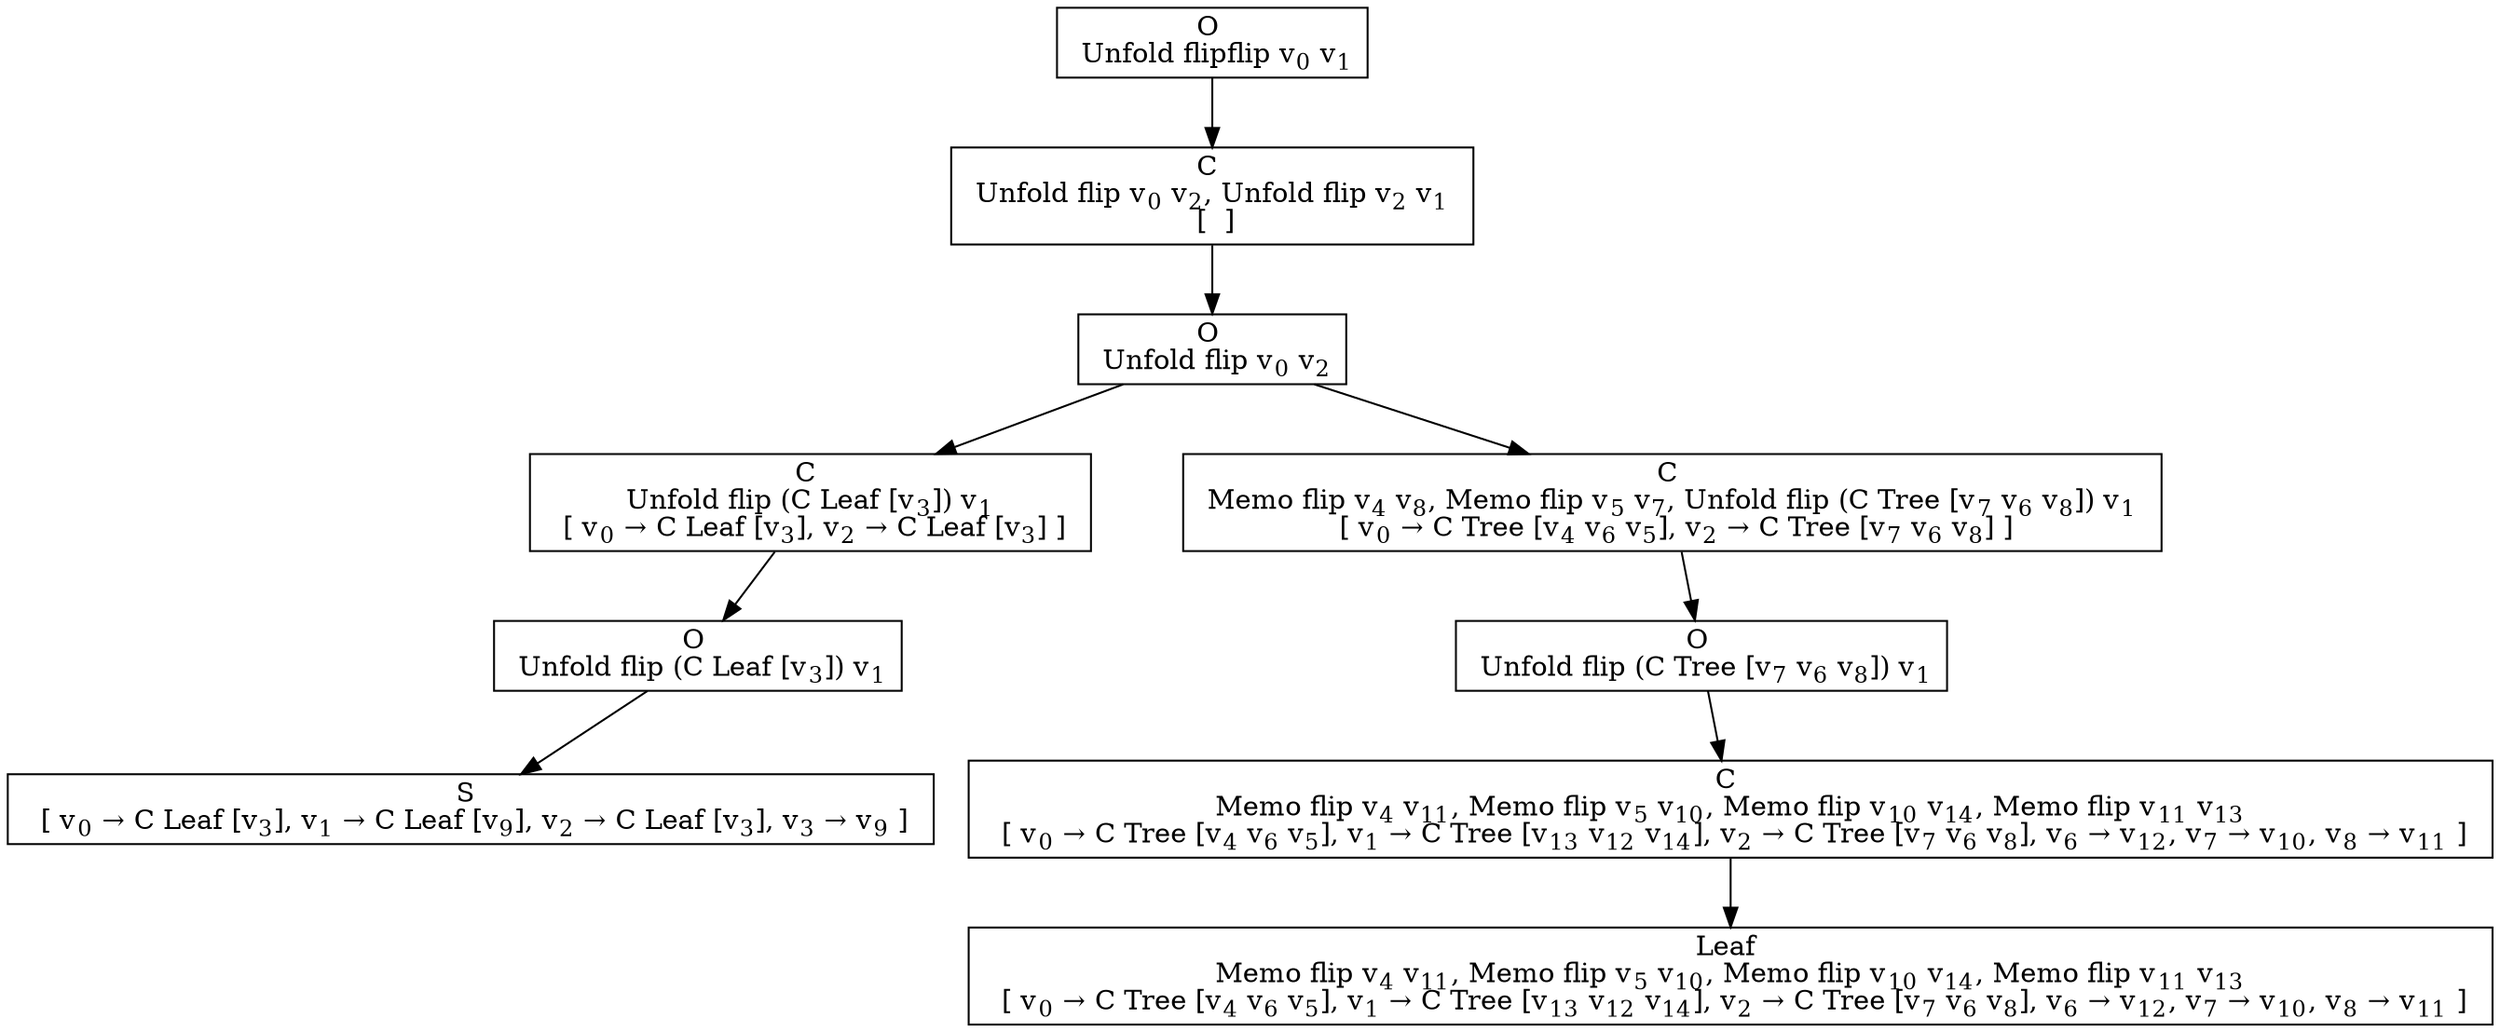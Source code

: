 digraph {
    graph [rankdir=TB
          ,bgcolor=transparent];
    node [shape=box
         ,fillcolor=white
         ,style=filled];
    0 [label=<O <BR/> Unfold flipflip v<SUB>0</SUB> v<SUB>1</SUB>>];
    1 [label=<C <BR/> Unfold flip v<SUB>0</SUB> v<SUB>2</SUB>, Unfold flip v<SUB>2</SUB> v<SUB>1</SUB> <BR/>  [  ] >];
    2 [label=<O <BR/> Unfold flip v<SUB>0</SUB> v<SUB>2</SUB>>];
    3 [label=<C <BR/> Unfold flip (C Leaf [v<SUB>3</SUB>]) v<SUB>1</SUB> <BR/>  [ v<SUB>0</SUB> &rarr; C Leaf [v<SUB>3</SUB>], v<SUB>2</SUB> &rarr; C Leaf [v<SUB>3</SUB>] ] >];
    4 [label=<C <BR/> Memo flip v<SUB>4</SUB> v<SUB>8</SUB>, Memo flip v<SUB>5</SUB> v<SUB>7</SUB>, Unfold flip (C Tree [v<SUB>7</SUB> v<SUB>6</SUB> v<SUB>8</SUB>]) v<SUB>1</SUB> <BR/>  [ v<SUB>0</SUB> &rarr; C Tree [v<SUB>4</SUB> v<SUB>6</SUB> v<SUB>5</SUB>], v<SUB>2</SUB> &rarr; C Tree [v<SUB>7</SUB> v<SUB>6</SUB> v<SUB>8</SUB>] ] >];
    5 [label=<O <BR/> Unfold flip (C Leaf [v<SUB>3</SUB>]) v<SUB>1</SUB>>];
    6 [label=<S <BR/>  [ v<SUB>0</SUB> &rarr; C Leaf [v<SUB>3</SUB>], v<SUB>1</SUB> &rarr; C Leaf [v<SUB>9</SUB>], v<SUB>2</SUB> &rarr; C Leaf [v<SUB>3</SUB>], v<SUB>3</SUB> &rarr; v<SUB>9</SUB> ] >];
    7 [label=<O <BR/> Unfold flip (C Tree [v<SUB>7</SUB> v<SUB>6</SUB> v<SUB>8</SUB>]) v<SUB>1</SUB>>];
    8 [label=<C <BR/> Memo flip v<SUB>4</SUB> v<SUB>11</SUB>, Memo flip v<SUB>5</SUB> v<SUB>10</SUB>, Memo flip v<SUB>10</SUB> v<SUB>14</SUB>, Memo flip v<SUB>11</SUB> v<SUB>13</SUB> <BR/>  [ v<SUB>0</SUB> &rarr; C Tree [v<SUB>4</SUB> v<SUB>6</SUB> v<SUB>5</SUB>], v<SUB>1</SUB> &rarr; C Tree [v<SUB>13</SUB> v<SUB>12</SUB> v<SUB>14</SUB>], v<SUB>2</SUB> &rarr; C Tree [v<SUB>7</SUB> v<SUB>6</SUB> v<SUB>8</SUB>], v<SUB>6</SUB> &rarr; v<SUB>12</SUB>, v<SUB>7</SUB> &rarr; v<SUB>10</SUB>, v<SUB>8</SUB> &rarr; v<SUB>11</SUB> ] >];
    9 [label=<Leaf <BR/> Memo flip v<SUB>4</SUB> v<SUB>11</SUB>, Memo flip v<SUB>5</SUB> v<SUB>10</SUB>, Memo flip v<SUB>10</SUB> v<SUB>14</SUB>, Memo flip v<SUB>11</SUB> v<SUB>13</SUB> <BR/>  [ v<SUB>0</SUB> &rarr; C Tree [v<SUB>4</SUB> v<SUB>6</SUB> v<SUB>5</SUB>], v<SUB>1</SUB> &rarr; C Tree [v<SUB>13</SUB> v<SUB>12</SUB> v<SUB>14</SUB>], v<SUB>2</SUB> &rarr; C Tree [v<SUB>7</SUB> v<SUB>6</SUB> v<SUB>8</SUB>], v<SUB>6</SUB> &rarr; v<SUB>12</SUB>, v<SUB>7</SUB> &rarr; v<SUB>10</SUB>, v<SUB>8</SUB> &rarr; v<SUB>11</SUB> ] >];
    0 -> 1 [label=""];
    1 -> 2 [label=""];
    2 -> 3 [label=""];
    2 -> 4 [label=""];
    3 -> 5 [label=""];
    4 -> 7 [label=""];
    5 -> 6 [label=""];
    7 -> 8 [label=""];
    8 -> 9 [label=""];
}